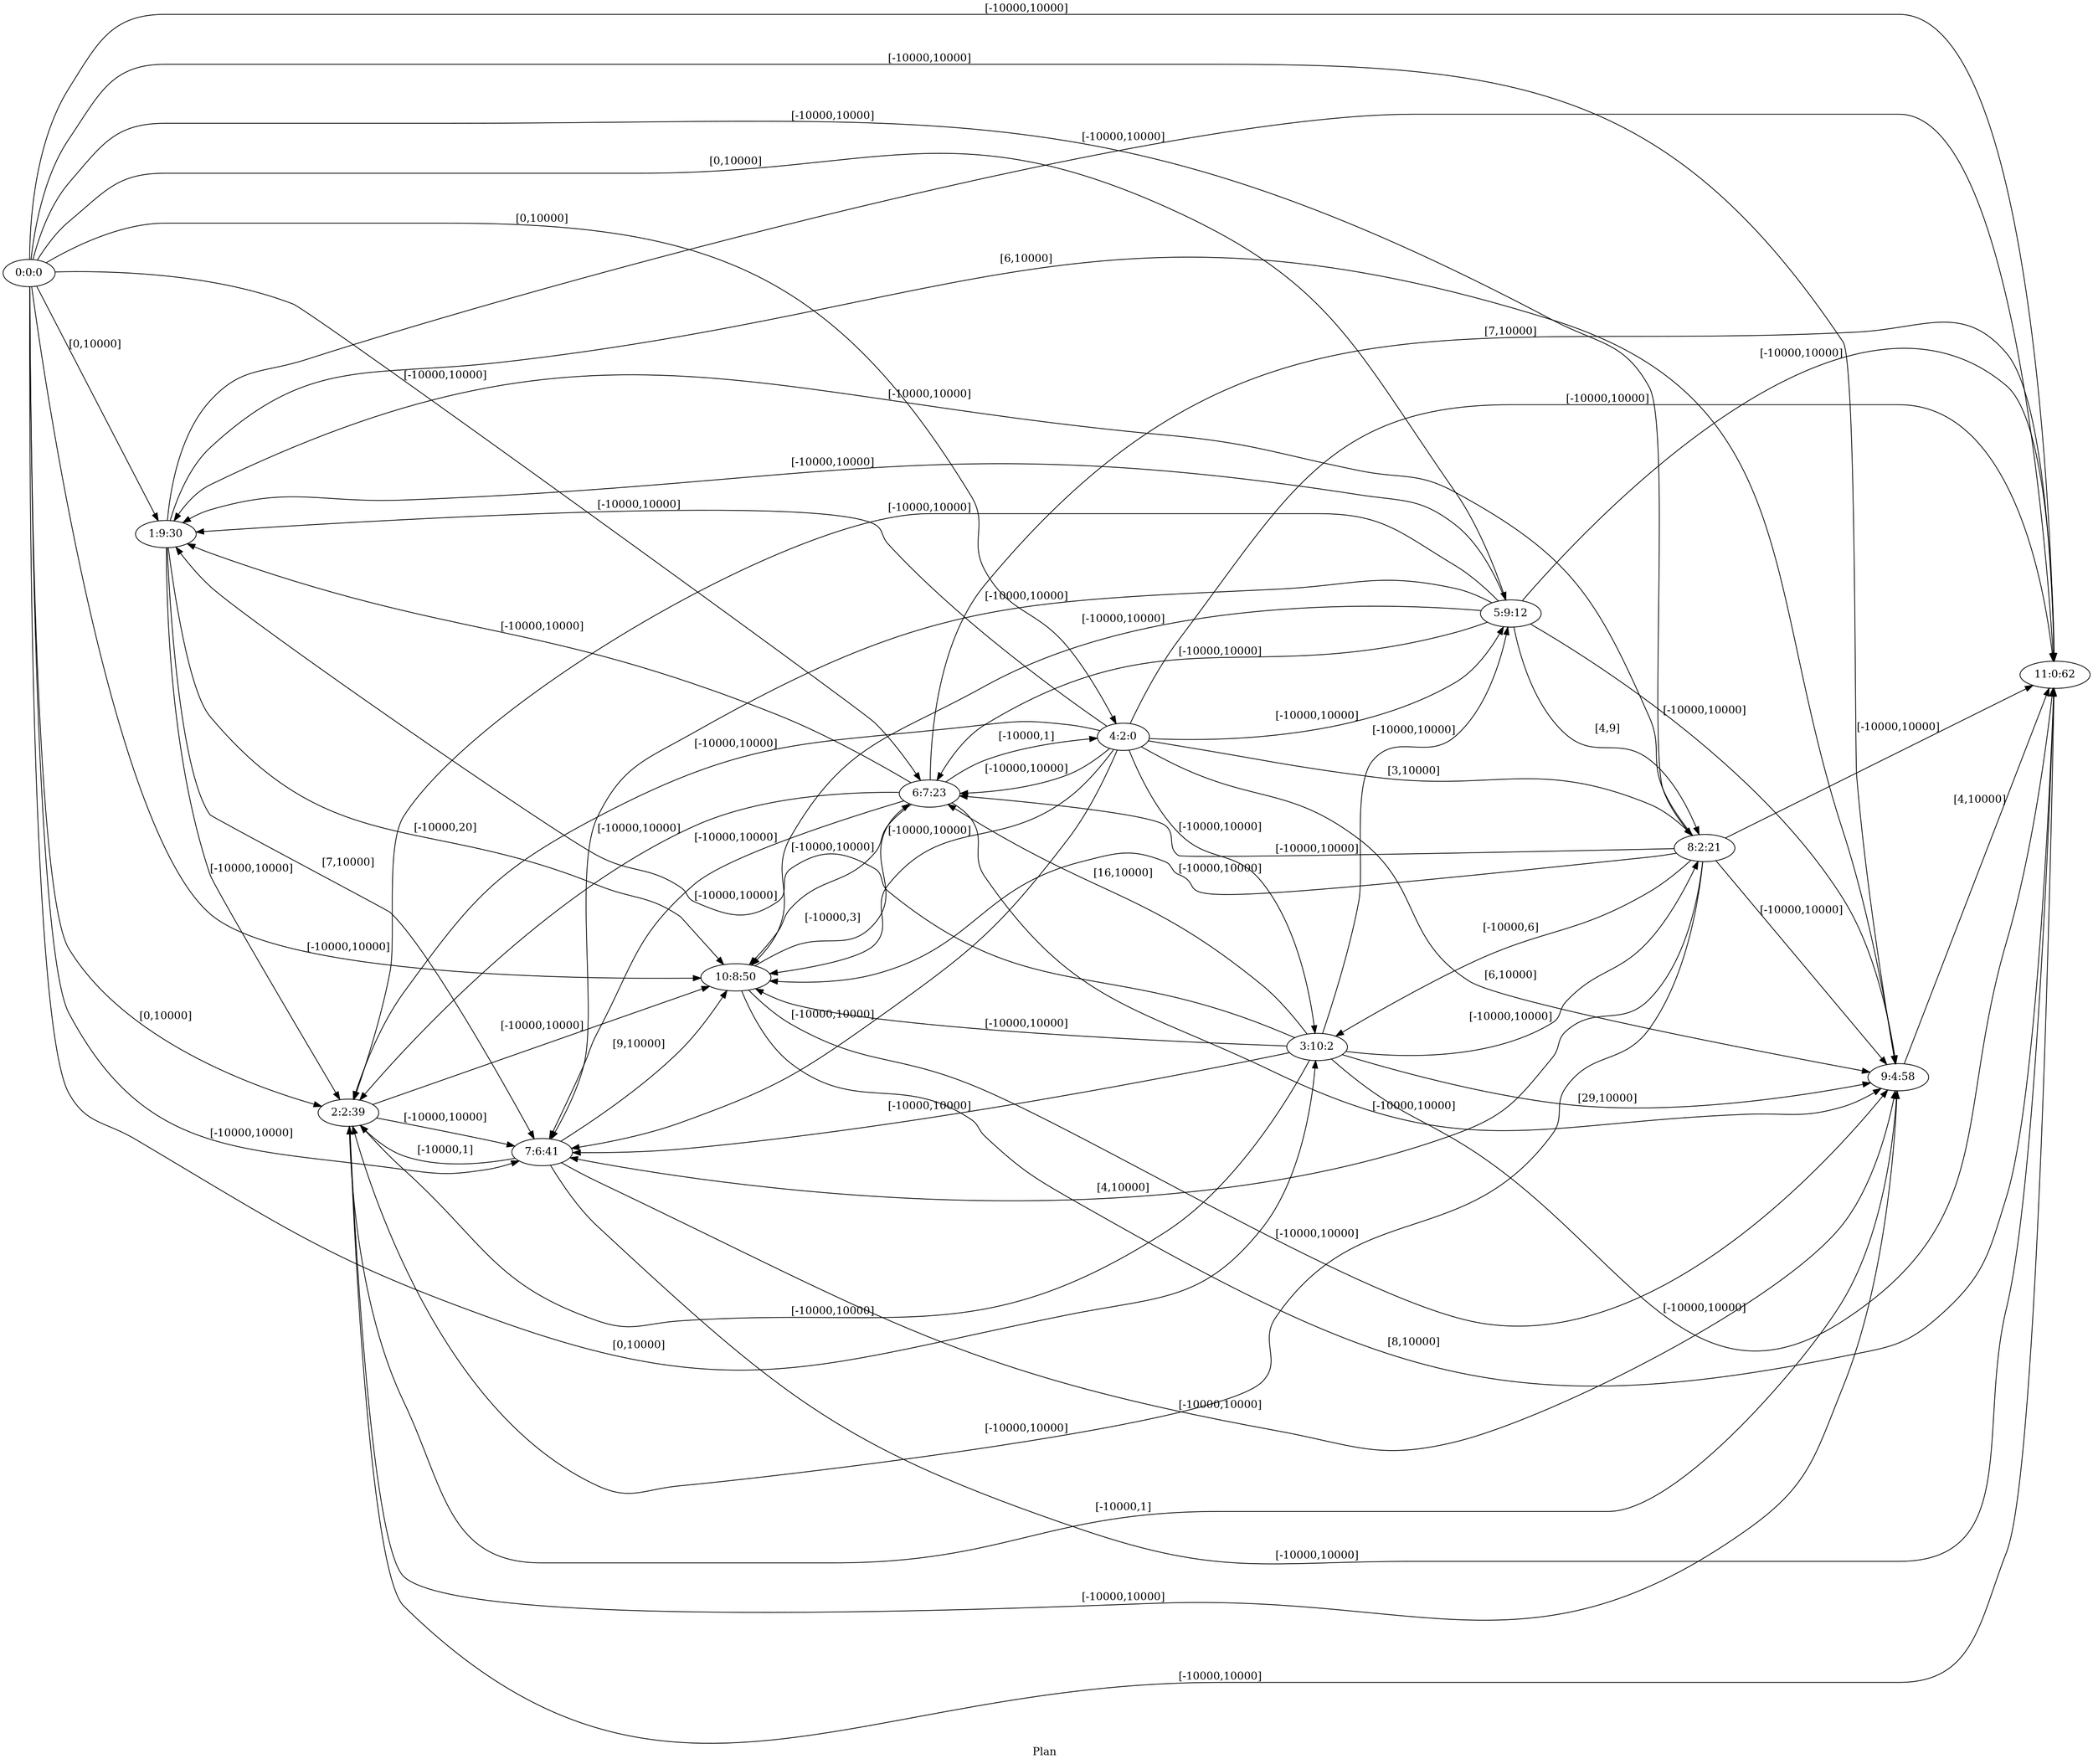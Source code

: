 digraph G {
 rankdir = LR;
 nodesep = .45; 
 size = 30;
label="Plan ";
 fldt = 0.551814;
"0:0:0"->"1:9:30"[ label = "[0,10000]"];
"0:0:0"->"2:2:39"[ label = "[0,10000]"];
"0:0:0"->"3:10:2"[ label = "[0,10000]"];
"0:0:0"->"4:2:0"[ label = "[0,10000]"];
"0:0:0"->"5:9:12"[ label = "[0,10000]"];
"0:0:0"->"6:7:23"[ label = "[-10000,10000]"];
"0:0:0"->"7:6:41"[ label = "[-10000,10000]"];
"0:0:0"->"8:2:21"[ label = "[-10000,10000]"];
"0:0:0"->"9:4:58"[ label = "[-10000,10000]"];
"0:0:0"->"10:8:50"[ label = "[-10000,10000]"];
"0:0:0"->"11:0:62"[ label = "[-10000,10000]"];
"1:9:30"->"2:2:39"[ label = "[-10000,10000]"];
"1:9:30"->"7:6:41"[ label = "[7,10000]"];
"1:9:30"->"9:4:58"[ label = "[6,10000]"];
"1:9:30"->"10:8:50"[ label = "[-10000,20]"];
"1:9:30"->"11:0:62"[ label = "[-10000,10000]"];
"2:2:39"->"7:6:41"[ label = "[-10000,10000]"];
"2:2:39"->"9:4:58"[ label = "[-10000,10000]"];
"2:2:39"->"10:8:50"[ label = "[-10000,10000]"];
"2:2:39"->"11:0:62"[ label = "[-10000,10000]"];
"3:10:2"->"1:9:30"[ label = "[-10000,10000]"];
"3:10:2"->"2:2:39"[ label = "[-10000,10000]"];
"3:10:2"->"5:9:12"[ label = "[-10000,10000]"];
"3:10:2"->"6:7:23"[ label = "[16,10000]"];
"3:10:2"->"7:6:41"[ label = "[-10000,10000]"];
"3:10:2"->"8:2:21"[ label = "[-10000,10000]"];
"3:10:2"->"9:4:58"[ label = "[29,10000]"];
"3:10:2"->"10:8:50"[ label = "[-10000,10000]"];
"3:10:2"->"11:0:62"[ label = "[-10000,10000]"];
"4:2:0"->"1:9:30"[ label = "[-10000,10000]"];
"4:2:0"->"2:2:39"[ label = "[-10000,10000]"];
"4:2:0"->"3:10:2"[ label = "[-10000,10000]"];
"4:2:0"->"5:9:12"[ label = "[-10000,10000]"];
"4:2:0"->"6:7:23"[ label = "[-10000,10000]"];
"4:2:0"->"7:6:41"[ label = "[-10000,10000]"];
"4:2:0"->"8:2:21"[ label = "[3,10000]"];
"4:2:0"->"9:4:58"[ label = "[6,10000]"];
"4:2:0"->"10:8:50"[ label = "[-10000,10000]"];
"4:2:0"->"11:0:62"[ label = "[-10000,10000]"];
"5:9:12"->"1:9:30"[ label = "[-10000,10000]"];
"5:9:12"->"2:2:39"[ label = "[-10000,10000]"];
"5:9:12"->"6:7:23"[ label = "[-10000,10000]"];
"5:9:12"->"7:6:41"[ label = "[-10000,10000]"];
"5:9:12"->"8:2:21"[ label = "[4,9]"];
"5:9:12"->"9:4:58"[ label = "[-10000,10000]"];
"5:9:12"->"10:8:50"[ label = "[-10000,10000]"];
"5:9:12"->"11:0:62"[ label = "[-10000,10000]"];
"6:7:23"->"1:9:30"[ label = "[-10000,10000]"];
"6:7:23"->"2:2:39"[ label = "[-10000,10000]"];
"6:7:23"->"4:2:0"[ label = "[-10000,1]"];
"6:7:23"->"7:6:41"[ label = "[-10000,10000]"];
"6:7:23"->"9:4:58"[ label = "[-10000,10000]"];
"6:7:23"->"10:8:50"[ label = "[-10000,10000]"];
"6:7:23"->"11:0:62"[ label = "[7,10000]"];
"7:6:41"->"2:2:39"[ label = "[-10000,1]"];
"7:6:41"->"9:4:58"[ label = "[-10000,10000]"];
"7:6:41"->"10:8:50"[ label = "[9,10000]"];
"7:6:41"->"11:0:62"[ label = "[-10000,10000]"];
"8:2:21"->"1:9:30"[ label = "[-10000,10000]"];
"8:2:21"->"2:2:39"[ label = "[-10000,10000]"];
"8:2:21"->"3:10:2"[ label = "[-10000,6]"];
"8:2:21"->"6:7:23"[ label = "[-10000,10000]"];
"8:2:21"->"7:6:41"[ label = "[4,10000]"];
"8:2:21"->"9:4:58"[ label = "[-10000,10000]"];
"8:2:21"->"10:8:50"[ label = "[-10000,10000]"];
"8:2:21"->"11:0:62"[ label = "[-10000,10000]"];
"9:4:58"->"2:2:39"[ label = "[-10000,1]"];
"9:4:58"->"11:0:62"[ label = "[4,10000]"];
"10:8:50"->"6:7:23"[ label = "[-10000,3]"];
"10:8:50"->"9:4:58"[ label = "[-10000,10000]"];
"10:8:50"->"11:0:62"[ label = "[8,10000]"];
}
